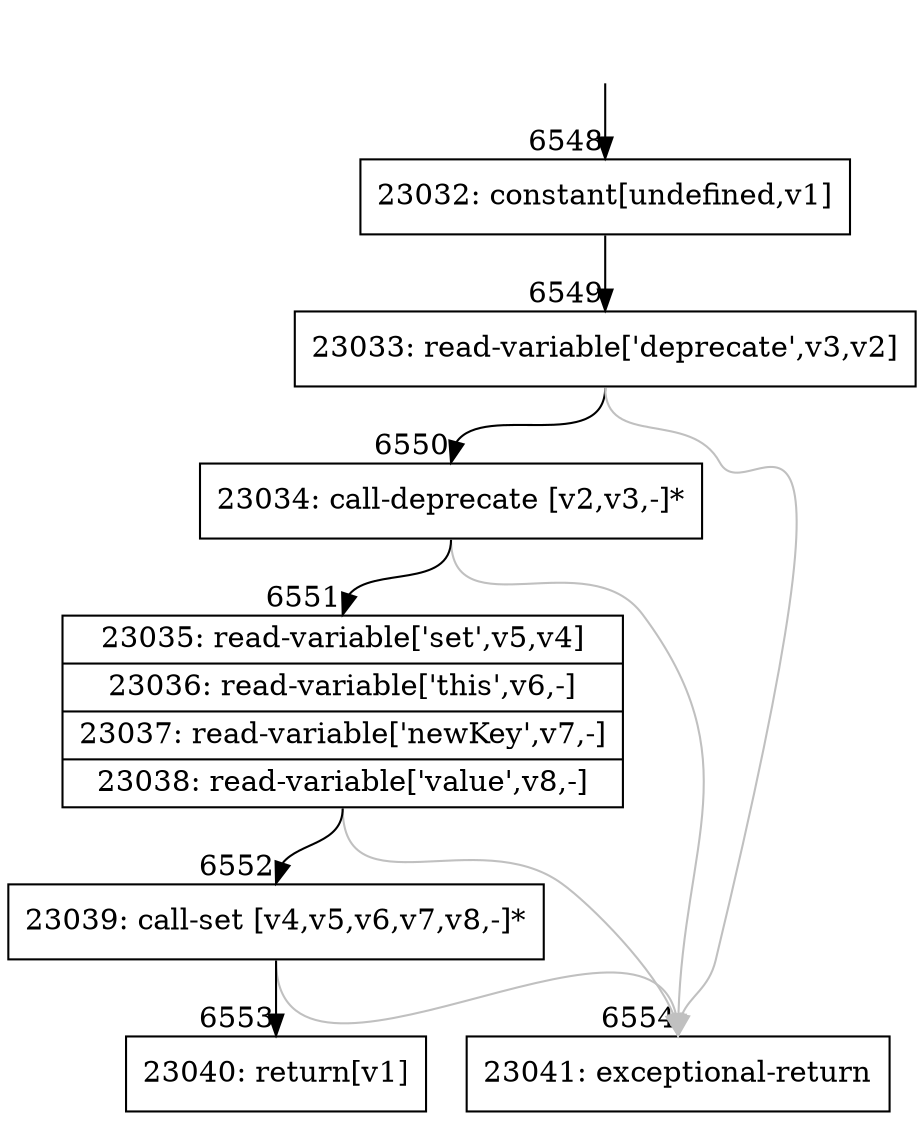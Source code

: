 digraph {
rankdir="TD"
BB_entry537[shape=none,label=""];
BB_entry537 -> BB6548 [tailport=s, headport=n, headlabel="    6548"]
BB6548 [shape=record label="{23032: constant[undefined,v1]}" ] 
BB6548 -> BB6549 [tailport=s, headport=n, headlabel="      6549"]
BB6549 [shape=record label="{23033: read-variable['deprecate',v3,v2]}" ] 
BB6549 -> BB6550 [tailport=s, headport=n, headlabel="      6550"]
BB6549 -> BB6554 [tailport=s, headport=n, color=gray, headlabel="      6554"]
BB6550 [shape=record label="{23034: call-deprecate [v2,v3,-]*}" ] 
BB6550 -> BB6551 [tailport=s, headport=n, headlabel="      6551"]
BB6550 -> BB6554 [tailport=s, headport=n, color=gray]
BB6551 [shape=record label="{23035: read-variable['set',v5,v4]|23036: read-variable['this',v6,-]|23037: read-variable['newKey',v7,-]|23038: read-variable['value',v8,-]}" ] 
BB6551 -> BB6552 [tailport=s, headport=n, headlabel="      6552"]
BB6551 -> BB6554 [tailport=s, headport=n, color=gray]
BB6552 [shape=record label="{23039: call-set [v4,v5,v6,v7,v8,-]*}" ] 
BB6552 -> BB6553 [tailport=s, headport=n, headlabel="      6553"]
BB6552 -> BB6554 [tailport=s, headport=n, color=gray]
BB6553 [shape=record label="{23040: return[v1]}" ] 
BB6554 [shape=record label="{23041: exceptional-return}" ] 
//#$~ 12250
}
